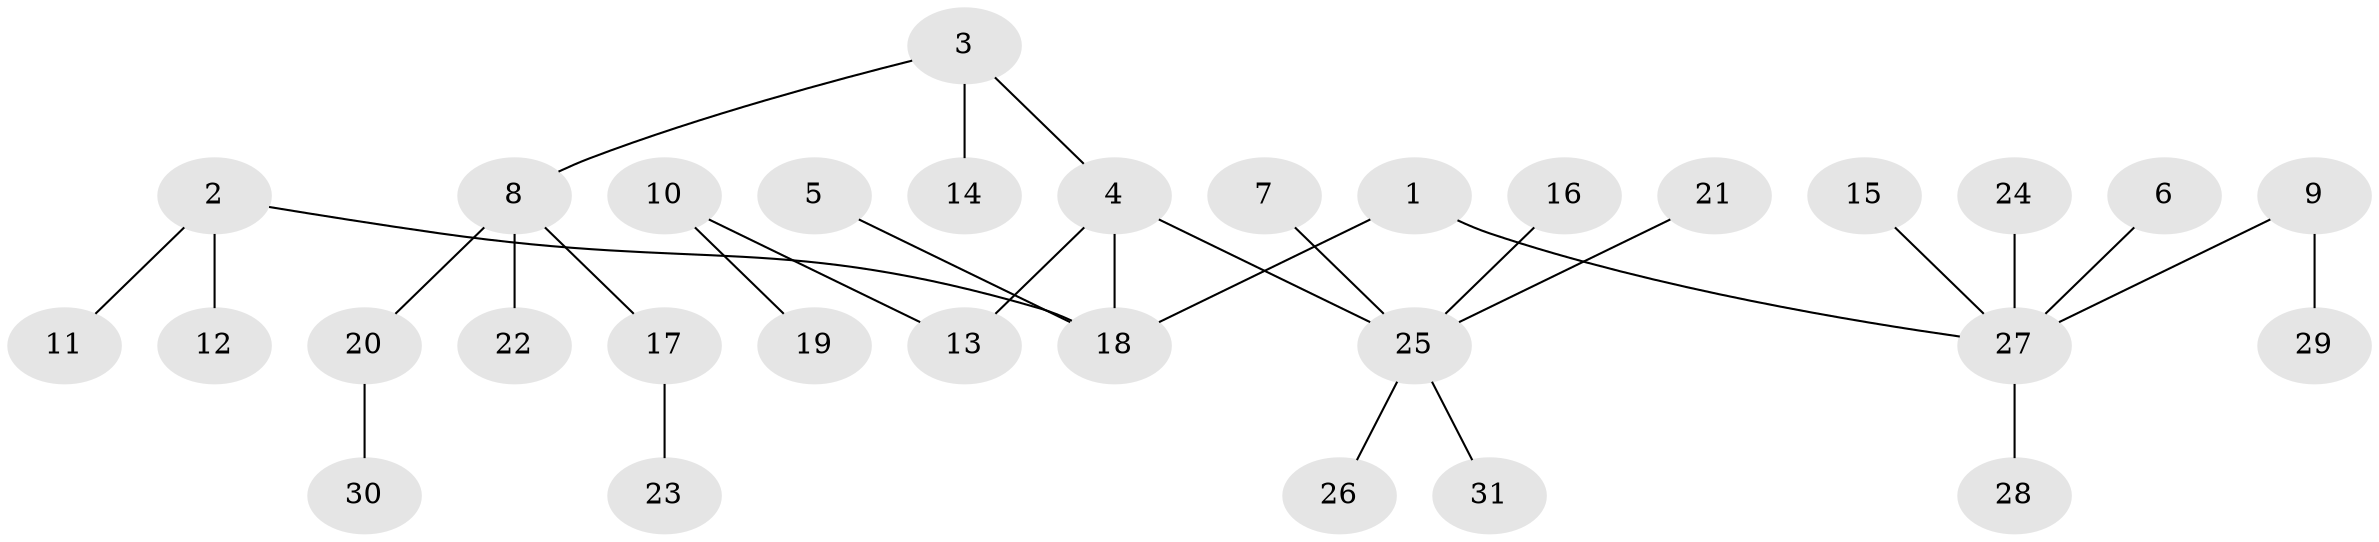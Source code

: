 // original degree distribution, {3: 0.11290322580645161, 6: 0.016129032258064516, 2: 0.3064516129032258, 1: 0.4838709677419355, 4: 0.04838709677419355, 7: 0.016129032258064516, 8: 0.016129032258064516}
// Generated by graph-tools (version 1.1) at 2025/02/03/09/25 03:02:30]
// undirected, 31 vertices, 30 edges
graph export_dot {
graph [start="1"]
  node [color=gray90,style=filled];
  1;
  2;
  3;
  4;
  5;
  6;
  7;
  8;
  9;
  10;
  11;
  12;
  13;
  14;
  15;
  16;
  17;
  18;
  19;
  20;
  21;
  22;
  23;
  24;
  25;
  26;
  27;
  28;
  29;
  30;
  31;
  1 -- 18 [weight=1.0];
  1 -- 27 [weight=1.0];
  2 -- 11 [weight=1.0];
  2 -- 12 [weight=1.0];
  2 -- 18 [weight=1.0];
  3 -- 4 [weight=1.0];
  3 -- 8 [weight=1.0];
  3 -- 14 [weight=1.0];
  4 -- 13 [weight=1.0];
  4 -- 18 [weight=1.0];
  4 -- 25 [weight=1.0];
  5 -- 18 [weight=1.0];
  6 -- 27 [weight=1.0];
  7 -- 25 [weight=1.0];
  8 -- 17 [weight=1.0];
  8 -- 20 [weight=1.0];
  8 -- 22 [weight=1.0];
  9 -- 27 [weight=1.0];
  9 -- 29 [weight=1.0];
  10 -- 13 [weight=1.0];
  10 -- 19 [weight=1.0];
  15 -- 27 [weight=1.0];
  16 -- 25 [weight=1.0];
  17 -- 23 [weight=1.0];
  20 -- 30 [weight=1.0];
  21 -- 25 [weight=1.0];
  24 -- 27 [weight=1.0];
  25 -- 26 [weight=1.0];
  25 -- 31 [weight=1.0];
  27 -- 28 [weight=1.0];
}
